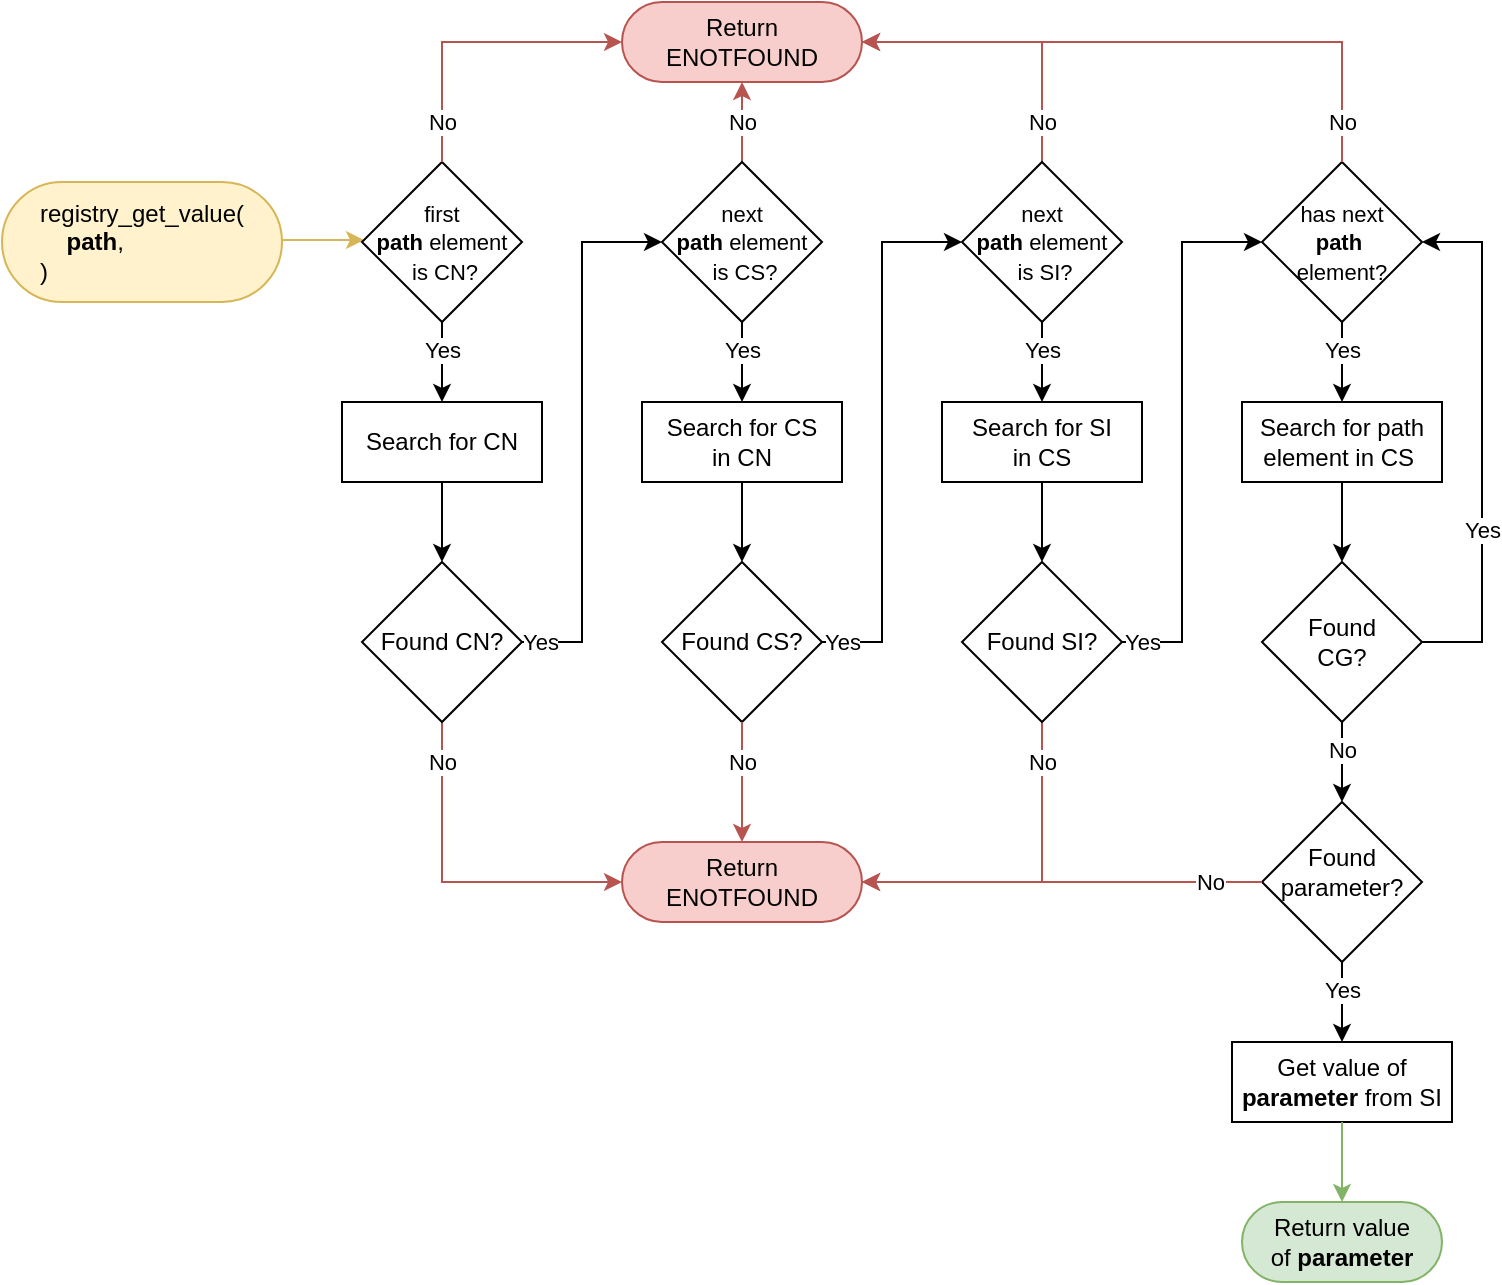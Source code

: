 <mxfile>
    <diagram id="fjN8D4Odn0497USpxgly" name="Page-1">
        <mxGraphModel dx="2247" dy="779" grid="1" gridSize="10" guides="1" tooltips="1" connect="1" arrows="1" fold="1" page="1" pageScale="1" pageWidth="1169" pageHeight="827" background="#FFFFFF" math="0" shadow="0">
            <root>
                <mxCell id="0"/>
                <mxCell id="1" parent="0"/>
                <mxCell id="215" style="edgeStyle=elbowEdgeStyle;rounded=0;html=1;fillColor=#fff2cc;strokeColor=#d6b656;" parent="1" source="299" target="217" edge="1">
                    <mxGeometry relative="1" as="geometry">
                        <mxPoint x="-1000" y="159" as="sourcePoint"/>
                        <mxPoint x="-1119" y="274" as="targetPoint"/>
                        <Array as="points">
                            <mxPoint x="-979" y="159"/>
                            <mxPoint x="-919" y="109"/>
                            <mxPoint x="-989" y="159"/>
                            <mxPoint x="-1079" y="229"/>
                        </Array>
                    </mxGeometry>
                </mxCell>
                <mxCell id="217" value="&lt;font style=&quot;font-size: 11px&quot;&gt;first&lt;br&gt;&lt;b&gt;path&amp;nbsp;&lt;/b&gt;element&lt;br&gt;&amp;nbsp;is CN?&lt;/font&gt;" style="rhombus;whiteSpace=wrap;html=1;" parent="1" vertex="1">
                    <mxGeometry x="-960" y="120" width="80" height="80" as="geometry"/>
                </mxCell>
                <mxCell id="230" value="Return&lt;br&gt;ENOTFOUND" style="rounded=1;whiteSpace=wrap;html=1;arcSize=50;fillColor=#f8cecc;strokeColor=#b85450;" parent="1" vertex="1">
                    <mxGeometry x="-830" y="40" width="120" height="40" as="geometry"/>
                </mxCell>
                <mxCell id="233" value="Yes" style="rounded=0;html=1;edgeStyle=elbowEdgeStyle;" parent="1" source="217" target="271" edge="1">
                    <mxGeometry x="-0.333" relative="1" as="geometry">
                        <mxPoint x="-909" y="89" as="targetPoint"/>
                        <mxPoint x="-909" y="129" as="sourcePoint"/>
                        <mxPoint as="offset"/>
                    </mxGeometry>
                </mxCell>
                <mxCell id="234" value="No" style="edgeStyle=elbowEdgeStyle;rounded=0;html=1;fillColor=#f8cecc;strokeColor=#b85450;exitX=0.5;exitY=0;exitDx=0;exitDy=0;" parent="1" source="217" target="230" edge="1">
                    <mxGeometry x="-0.733" relative="1" as="geometry">
                        <mxPoint x="-910" y="188.38" as="targetPoint"/>
                        <mxPoint x="-920" y="118.38" as="sourcePoint"/>
                        <Array as="points">
                            <mxPoint x="-920" y="60"/>
                            <mxPoint x="-920" y="59"/>
                            <mxPoint x="-930" y="59"/>
                            <mxPoint x="-919" y="110"/>
                            <mxPoint x="-919" y="90"/>
                            <mxPoint x="-919" y="59"/>
                            <mxPoint x="-914" y="80"/>
                            <mxPoint x="-920" y="59.38"/>
                            <mxPoint x="-920" y="49.38"/>
                            <mxPoint x="-890" y="49.38"/>
                            <mxPoint x="-920" y="58.38"/>
                        </Array>
                        <mxPoint as="offset"/>
                    </mxGeometry>
                </mxCell>
                <mxCell id="237" value="Yes" style="rounded=0;html=1;edgeStyle=elbowEdgeStyle;" parent="1" source="282" target="263" edge="1">
                    <mxGeometry x="-0.333" relative="1" as="geometry">
                        <mxPoint x="-659.0" y="159" as="targetPoint"/>
                        <mxPoint x="-769.143" y="198.357" as="sourcePoint"/>
                        <mxPoint as="offset"/>
                    </mxGeometry>
                </mxCell>
                <mxCell id="238" value="No" style="edgeStyle=elbowEdgeStyle;rounded=0;html=1;fillColor=#f8cecc;strokeColor=#b85450;" parent="1" source="282" target="230" edge="1">
                    <mxGeometry relative="1" as="geometry">
                        <mxPoint x="-680.0" y="58.88" as="targetPoint"/>
                        <mxPoint x="-769" y="118.5" as="sourcePoint"/>
                        <Array as="points">
                            <mxPoint x="-770" y="58.88"/>
                        </Array>
                        <mxPoint as="offset"/>
                    </mxGeometry>
                </mxCell>
                <mxCell id="242" value="No" style="edgeStyle=elbowEdgeStyle;rounded=0;html=1;fillColor=#f8cecc;strokeColor=#b85450;" parent="1" source="283" target="230" edge="1">
                    <mxGeometry x="-0.733" relative="1" as="geometry">
                        <mxPoint x="-529.88" y="78.88" as="targetPoint"/>
                        <mxPoint x="-619" y="118.5" as="sourcePoint"/>
                        <Array as="points">
                            <mxPoint x="-620" y="60"/>
                            <mxPoint x="-620" y="40"/>
                            <mxPoint x="-620" y="59"/>
                            <mxPoint x="-620" y="59"/>
                            <mxPoint x="-620" y="70"/>
                            <mxPoint x="-610" y="70"/>
                            <mxPoint x="-619" y="80"/>
                            <mxPoint x="-610" y="80"/>
                            <mxPoint x="-620" y="59.38"/>
                            <mxPoint x="-620" y="49.38"/>
                            <mxPoint x="-619.88" y="78.88"/>
                        </Array>
                        <mxPoint as="offset"/>
                    </mxGeometry>
                </mxCell>
                <mxCell id="263" value="Search for CS&lt;br&gt;in CN" style="rounded=0;whiteSpace=wrap;html=1;" parent="1" vertex="1">
                    <mxGeometry x="-820" y="240" width="100" height="40" as="geometry"/>
                </mxCell>
                <mxCell id="264" value="Found CS?" style="rhombus;whiteSpace=wrap;html=1;" parent="1" vertex="1">
                    <mxGeometry x="-810" y="320" width="80" height="80" as="geometry"/>
                </mxCell>
                <mxCell id="266" style="edgeStyle=elbowEdgeStyle;rounded=0;html=1;" parent="1" source="263" target="264" edge="1">
                    <mxGeometry relative="1" as="geometry">
                        <mxPoint x="-990" y="169" as="sourcePoint"/>
                        <mxPoint x="-949" y="169" as="targetPoint"/>
                        <Array as="points">
                            <mxPoint x="-770" y="310"/>
                            <mxPoint x="-740" y="320"/>
                            <mxPoint x="-909" y="119"/>
                            <mxPoint x="-979" y="169"/>
                            <mxPoint x="-1069" y="239"/>
                        </Array>
                    </mxGeometry>
                </mxCell>
                <mxCell id="267" value="Return&lt;br&gt;ENOTFOUND" style="rounded=1;whiteSpace=wrap;html=1;arcSize=50;fillColor=#f8cecc;strokeColor=#b85450;" parent="1" vertex="1">
                    <mxGeometry x="-830" y="460" width="120" height="40" as="geometry"/>
                </mxCell>
                <mxCell id="268" value="No" style="edgeStyle=elbowEdgeStyle;rounded=0;html=1;fillColor=#f8cecc;strokeColor=#b85450;" parent="1" source="276" target="267" edge="1">
                    <mxGeometry x="-0.765" relative="1" as="geometry">
                        <mxPoint x="-909.5" y="589" as="targetPoint"/>
                        <mxPoint x="-919.5" y="520.62" as="sourcePoint"/>
                        <Array as="points">
                            <mxPoint x="-920" y="400"/>
                            <mxPoint x="-910" y="400"/>
                            <mxPoint x="-919.5" y="460"/>
                            <mxPoint x="-919.5" y="450"/>
                            <mxPoint x="-889.5" y="450"/>
                            <mxPoint x="-919.5" y="459"/>
                        </Array>
                        <mxPoint as="offset"/>
                    </mxGeometry>
                </mxCell>
                <mxCell id="269" value="No" style="edgeStyle=elbowEdgeStyle;rounded=0;html=1;fillColor=#f8cecc;strokeColor=#b85450;" parent="1" source="264" target="267" edge="1">
                    <mxGeometry x="-0.333" relative="1" as="geometry">
                        <mxPoint x="-679.5" y="459.5" as="targetPoint"/>
                        <mxPoint x="-769" y="519" as="sourcePoint"/>
                        <Array as="points">
                            <mxPoint x="-769" y="400"/>
                            <mxPoint x="-760" y="410"/>
                            <mxPoint x="-769" y="430"/>
                            <mxPoint x="-810" y="519"/>
                        </Array>
                        <mxPoint as="offset"/>
                    </mxGeometry>
                </mxCell>
                <mxCell id="270" value="No" style="edgeStyle=elbowEdgeStyle;rounded=0;html=1;fillColor=#f8cecc;strokeColor=#b85450;" parent="1" source="278" target="267" edge="1">
                    <mxGeometry x="-0.765" relative="1" as="geometry">
                        <mxPoint x="-529.38" y="479.5" as="targetPoint"/>
                        <mxPoint x="-618.5" y="519.12" as="sourcePoint"/>
                        <Array as="points">
                            <mxPoint x="-620" y="410"/>
                            <mxPoint x="-610" y="410"/>
                            <mxPoint x="-619.5" y="460"/>
                            <mxPoint x="-619.5" y="450"/>
                            <mxPoint x="-619.38" y="479.5"/>
                        </Array>
                        <mxPoint as="offset"/>
                    </mxGeometry>
                </mxCell>
                <mxCell id="271" value="Search for CN" style="rounded=0;whiteSpace=wrap;html=1;" parent="1" vertex="1">
                    <mxGeometry x="-970" y="240" width="100" height="40" as="geometry"/>
                </mxCell>
                <mxCell id="273" value="Search for SI&lt;br&gt;in CS" style="rounded=0;whiteSpace=wrap;html=1;" parent="1" vertex="1">
                    <mxGeometry x="-670" y="240" width="100" height="40" as="geometry"/>
                </mxCell>
                <mxCell id="274" value="Yes" style="rounded=0;html=1;edgeStyle=elbowEdgeStyle;" parent="1" source="283" target="273" edge="1">
                    <mxGeometry x="-0.333" relative="1" as="geometry">
                        <mxPoint x="-759" y="250" as="targetPoint"/>
                        <mxPoint x="-618.857" y="198.357" as="sourcePoint"/>
                        <mxPoint as="offset"/>
                    </mxGeometry>
                </mxCell>
                <mxCell id="276" value="Found CN?" style="rhombus;whiteSpace=wrap;html=1;" parent="1" vertex="1">
                    <mxGeometry x="-960" y="320" width="80" height="80" as="geometry"/>
                </mxCell>
                <mxCell id="277" style="edgeStyle=elbowEdgeStyle;rounded=0;html=1;" parent="1" source="271" target="276" edge="1">
                    <mxGeometry relative="1" as="geometry">
                        <mxPoint x="-918.0" y="280" as="sourcePoint"/>
                        <mxPoint x="-1098" y="169" as="targetPoint"/>
                        <Array as="points">
                            <mxPoint x="-889" y="320"/>
                            <mxPoint x="-1058" y="119"/>
                            <mxPoint x="-1128" y="169"/>
                            <mxPoint x="-1218" y="239"/>
                        </Array>
                    </mxGeometry>
                </mxCell>
                <mxCell id="278" value="Found SI?" style="rhombus;whiteSpace=wrap;html=1;" parent="1" vertex="1">
                    <mxGeometry x="-660" y="320" width="80" height="80" as="geometry"/>
                </mxCell>
                <mxCell id="279" style="edgeStyle=elbowEdgeStyle;rounded=0;html=1;" parent="1" source="273" target="278" edge="1">
                    <mxGeometry relative="1" as="geometry">
                        <mxPoint x="-618.0" y="280" as="sourcePoint"/>
                        <mxPoint x="-798" y="169" as="targetPoint"/>
                        <Array as="points">
                            <mxPoint x="-620" y="300"/>
                            <mxPoint x="-600" y="300"/>
                            <mxPoint x="-619" y="300"/>
                            <mxPoint x="-589" y="320"/>
                            <mxPoint x="-758" y="119"/>
                            <mxPoint x="-828" y="169"/>
                            <mxPoint x="-918" y="239"/>
                        </Array>
                    </mxGeometry>
                </mxCell>
                <mxCell id="280" value="Yes" style="edgeStyle=elbowEdgeStyle;rounded=0;html=1;" parent="1" source="276" target="282" edge="1">
                    <mxGeometry x="-0.934" relative="1" as="geometry">
                        <mxPoint x="-909.0" y="290" as="sourcePoint"/>
                        <mxPoint x="-809" y="158.5" as="targetPoint"/>
                        <Array as="points">
                            <mxPoint x="-850" y="210"/>
                            <mxPoint x="-879" y="330"/>
                            <mxPoint x="-1048" y="129"/>
                            <mxPoint x="-1118" y="179"/>
                            <mxPoint x="-1208" y="249"/>
                        </Array>
                        <mxPoint as="offset"/>
                    </mxGeometry>
                </mxCell>
                <mxCell id="281" value="Yes" style="edgeStyle=elbowEdgeStyle;rounded=0;html=1;" parent="1" source="264" target="283" edge="1">
                    <mxGeometry x="-0.927" relative="1" as="geometry">
                        <mxPoint x="-710" y="370" as="sourcePoint"/>
                        <mxPoint x="-659" y="158.5" as="targetPoint"/>
                        <Array as="points">
                            <mxPoint x="-700" y="270"/>
                            <mxPoint x="-710" y="340"/>
                            <mxPoint x="-879" y="139"/>
                            <mxPoint x="-949" y="189"/>
                            <mxPoint x="-1039" y="259"/>
                        </Array>
                        <mxPoint as="offset"/>
                    </mxGeometry>
                </mxCell>
                <mxCell id="282" value="&lt;font style=&quot;font-size: 11px&quot;&gt;next&lt;br&gt;&lt;b&gt;path&amp;nbsp;&lt;/b&gt;element&lt;br&gt;&amp;nbsp;is CS?&lt;/font&gt;" style="rhombus;whiteSpace=wrap;html=1;" parent="1" vertex="1">
                    <mxGeometry x="-810" y="120" width="80" height="80" as="geometry"/>
                </mxCell>
                <mxCell id="283" value="&lt;font style=&quot;font-size: 11px&quot;&gt;next&lt;br&gt;&lt;b&gt;path&amp;nbsp;&lt;/b&gt;element&lt;br&gt;&amp;nbsp;is SI?&lt;/font&gt;" style="rhombus;whiteSpace=wrap;html=1;" parent="1" vertex="1">
                    <mxGeometry x="-660" y="120" width="80" height="80" as="geometry"/>
                </mxCell>
                <mxCell id="284" value="Search for path&lt;br&gt;element in CS&amp;nbsp;" style="rounded=0;whiteSpace=wrap;html=1;" parent="1" vertex="1">
                    <mxGeometry x="-520" y="240" width="100" height="40" as="geometry"/>
                </mxCell>
                <mxCell id="285" value="Yes" style="rounded=0;html=1;edgeStyle=elbowEdgeStyle;" parent="1" source="289" target="284" edge="1">
                    <mxGeometry x="-0.333" relative="1" as="geometry">
                        <mxPoint x="-609" y="250" as="targetPoint"/>
                        <mxPoint x="-468.857" y="198.357" as="sourcePoint"/>
                        <mxPoint as="offset"/>
                    </mxGeometry>
                </mxCell>
                <mxCell id="286" value="Found&lt;br&gt;CG?" style="rhombus;whiteSpace=wrap;html=1;" parent="1" vertex="1">
                    <mxGeometry x="-510" y="320" width="80" height="80" as="geometry"/>
                </mxCell>
                <mxCell id="287" style="edgeStyle=elbowEdgeStyle;rounded=0;html=1;" parent="1" source="284" target="286" edge="1">
                    <mxGeometry relative="1" as="geometry">
                        <mxPoint x="-468.0" y="280" as="sourcePoint"/>
                        <mxPoint x="-648" y="169" as="targetPoint"/>
                        <Array as="points">
                            <mxPoint x="-470" y="300"/>
                            <mxPoint x="-450" y="300"/>
                            <mxPoint x="-469" y="300"/>
                            <mxPoint x="-439" y="320"/>
                            <mxPoint x="-608" y="119"/>
                            <mxPoint x="-678" y="169"/>
                            <mxPoint x="-768" y="239"/>
                        </Array>
                    </mxGeometry>
                </mxCell>
                <mxCell id="288" value="Yes" style="edgeStyle=elbowEdgeStyle;rounded=0;html=1;" parent="1" target="289" edge="1">
                    <mxGeometry x="-0.927" relative="1" as="geometry">
                        <mxPoint x="-580" y="360" as="sourcePoint"/>
                        <mxPoint x="-509" y="158.5" as="targetPoint"/>
                        <Array as="points">
                            <mxPoint x="-550" y="270"/>
                            <mxPoint x="-560" y="340"/>
                            <mxPoint x="-729" y="139"/>
                            <mxPoint x="-799" y="189"/>
                            <mxPoint x="-889" y="259"/>
                        </Array>
                        <mxPoint as="offset"/>
                    </mxGeometry>
                </mxCell>
                <mxCell id="289" value="&lt;font style=&quot;font-size: 11px&quot;&gt;has next&lt;br&gt;&lt;b&gt;path&amp;nbsp;&lt;br&gt;&lt;/b&gt;element?&lt;br&gt;&lt;/font&gt;" style="rhombus;whiteSpace=wrap;html=1;" parent="1" vertex="1">
                    <mxGeometry x="-510" y="120" width="80" height="80" as="geometry"/>
                </mxCell>
                <mxCell id="290" value="No" style="edgeStyle=elbowEdgeStyle;rounded=0;html=1;fillColor=#f8cecc;strokeColor=#b85450;" parent="1" source="289" target="230" edge="1">
                    <mxGeometry x="-0.867" relative="1" as="geometry">
                        <mxPoint x="-620" y="60" as="targetPoint"/>
                        <mxPoint x="-610" y="130" as="sourcePoint"/>
                        <Array as="points">
                            <mxPoint x="-470" y="100"/>
                            <mxPoint x="-610" y="69"/>
                            <mxPoint x="-610" y="80"/>
                            <mxPoint x="-600" y="80"/>
                            <mxPoint x="-609" y="90"/>
                            <mxPoint x="-600" y="90"/>
                            <mxPoint x="-610" y="69.38"/>
                            <mxPoint x="-610" y="59.38"/>
                            <mxPoint x="-609.88" y="88.88"/>
                        </Array>
                        <mxPoint as="offset"/>
                    </mxGeometry>
                </mxCell>
                <mxCell id="291" value="Yes" style="rounded=0;html=1;edgeStyle=elbowEdgeStyle;" parent="1" source="286" target="289" edge="1">
                    <mxGeometry x="-0.333" relative="1" as="geometry">
                        <mxPoint x="-459.833" y="250" as="targetPoint"/>
                        <mxPoint x="-459.833" y="209.833" as="sourcePoint"/>
                        <mxPoint as="offset"/>
                        <Array as="points">
                            <mxPoint x="-400" y="260"/>
                        </Array>
                    </mxGeometry>
                </mxCell>
                <mxCell id="292" value="No" style="rounded=0;html=1;edgeStyle=elbowEdgeStyle;" parent="1" source="286" target="293" edge="1">
                    <mxGeometry x="-0.333" relative="1" as="geometry">
                        <mxPoint x="-380" y="490" as="targetPoint"/>
                        <mxPoint x="-420.0" y="370" as="sourcePoint"/>
                        <mxPoint as="offset"/>
                        <Array as="points">
                            <mxPoint x="-470" y="440"/>
                            <mxPoint x="-310" y="470"/>
                            <mxPoint x="-390" y="270"/>
                        </Array>
                    </mxGeometry>
                </mxCell>
                <mxCell id="293" value="&lt;br&gt;Found&lt;br&gt;parameter?" style="rhombus;whiteSpace=wrap;html=1;verticalAlign=top;" parent="1" vertex="1">
                    <mxGeometry x="-510" y="440" width="80" height="80" as="geometry"/>
                </mxCell>
                <mxCell id="294" value="No" style="edgeStyle=elbowEdgeStyle;rounded=0;html=1;fillColor=#f8cecc;strokeColor=#b85450;" parent="1" source="293" target="267" edge="1">
                    <mxGeometry x="-0.742" relative="1" as="geometry">
                        <mxPoint x="-699.5" y="470" as="targetPoint"/>
                        <mxPoint x="-610" y="410" as="sourcePoint"/>
                        <Array as="points">
                            <mxPoint x="-610" y="480"/>
                            <mxPoint x="-780" y="540"/>
                            <mxPoint x="-570" y="480"/>
                            <mxPoint x="-610" y="420"/>
                            <mxPoint x="-600" y="420"/>
                            <mxPoint x="-609.5" y="470"/>
                            <mxPoint x="-609.5" y="460"/>
                            <mxPoint x="-609.38" y="489.5"/>
                        </Array>
                        <mxPoint as="offset"/>
                    </mxGeometry>
                </mxCell>
                <mxCell id="295" value="Yes" style="rounded=0;html=1;edgeStyle=elbowEdgeStyle;" parent="1" source="293" target="296" edge="1">
                    <mxGeometry x="-0.333" relative="1" as="geometry">
                        <mxPoint x="-210" y="480" as="targetPoint"/>
                        <mxPoint x="-460.0" y="410" as="sourcePoint"/>
                        <mxPoint as="offset"/>
                        <Array as="points">
                            <mxPoint x="-470" y="540"/>
                            <mxPoint x="-300" y="480"/>
                            <mxPoint x="-300" y="480"/>
                            <mxPoint x="-380" y="280"/>
                        </Array>
                    </mxGeometry>
                </mxCell>
                <mxCell id="296" value="&lt;div&gt;Get value of &lt;b&gt;parameter&lt;/b&gt; from SI&lt;/div&gt;" style="rounded=0;whiteSpace=wrap;html=1;align=center;" parent="1" vertex="1">
                    <mxGeometry x="-525" y="560" width="110" height="40" as="geometry"/>
                </mxCell>
                <mxCell id="297" value="Return value &lt;br&gt;of &lt;b&gt;parameter&lt;/b&gt;" style="rounded=1;whiteSpace=wrap;html=1;arcSize=50;fillColor=#d5e8d4;strokeColor=#82b366;" parent="1" vertex="1">
                    <mxGeometry x="-520" y="640" width="100" height="40" as="geometry"/>
                </mxCell>
                <mxCell id="298" value="" style="rounded=0;html=1;edgeStyle=elbowEdgeStyle;fillColor=#d5e8d4;strokeColor=#82b366;" parent="1" source="296" target="297" edge="1">
                    <mxGeometry x="-0.333" relative="1" as="geometry">
                        <mxPoint x="-380" y="490" as="targetPoint"/>
                        <mxPoint x="-420" y="490" as="sourcePoint"/>
                        <mxPoint as="offset"/>
                        <Array as="points">
                            <mxPoint x="-470" y="630"/>
                            <mxPoint x="-290" y="490"/>
                            <mxPoint x="-290" y="490"/>
                            <mxPoint x="-370" y="290"/>
                        </Array>
                    </mxGeometry>
                </mxCell>
                <mxCell id="299" value="&lt;div style=&quot;text-align: left&quot;&gt;&lt;span&gt;registry_get_value(&lt;/span&gt;&lt;/div&gt;&lt;b&gt;&lt;div style=&quot;text-align: left&quot;&gt;&lt;b&gt;&amp;nbsp; &amp;nbsp; path&lt;/b&gt;&lt;span style=&quot;font-weight: normal ; text-align: left&quot;&gt;,&lt;/span&gt;&lt;/div&gt;&lt;/b&gt;&lt;div style=&quot;text-align: left&quot;&gt;&lt;span&gt;)&lt;/span&gt;&lt;/div&gt;" style="rounded=1;whiteSpace=wrap;html=1;arcSize=50;fillColor=#fff2cc;strokeColor=#d6b656;" parent="1" vertex="1">
                    <mxGeometry x="-1140" y="130" width="140" height="60" as="geometry"/>
                </mxCell>
            </root>
        </mxGraphModel>
    </diagram>
</mxfile>
